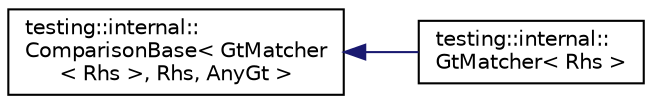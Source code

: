 digraph "クラス階層図"
{
  edge [fontname="Helvetica",fontsize="10",labelfontname="Helvetica",labelfontsize="10"];
  node [fontname="Helvetica",fontsize="10",shape=record];
  rankdir="LR";
  Node0 [label="testing::internal::\lComparisonBase\< GtMatcher\l\< Rhs \>, Rhs, AnyGt \>",height=0.2,width=0.4,color="black", fillcolor="white", style="filled",URL="$d2/d2b/classtesting_1_1internal_1_1_comparison_base.html"];
  Node0 -> Node1 [dir="back",color="midnightblue",fontsize="10",style="solid",fontname="Helvetica"];
  Node1 [label="testing::internal::\lGtMatcher\< Rhs \>",height=0.2,width=0.4,color="black", fillcolor="white", style="filled",URL="$d4/de2/classtesting_1_1internal_1_1_gt_matcher.html"];
}
